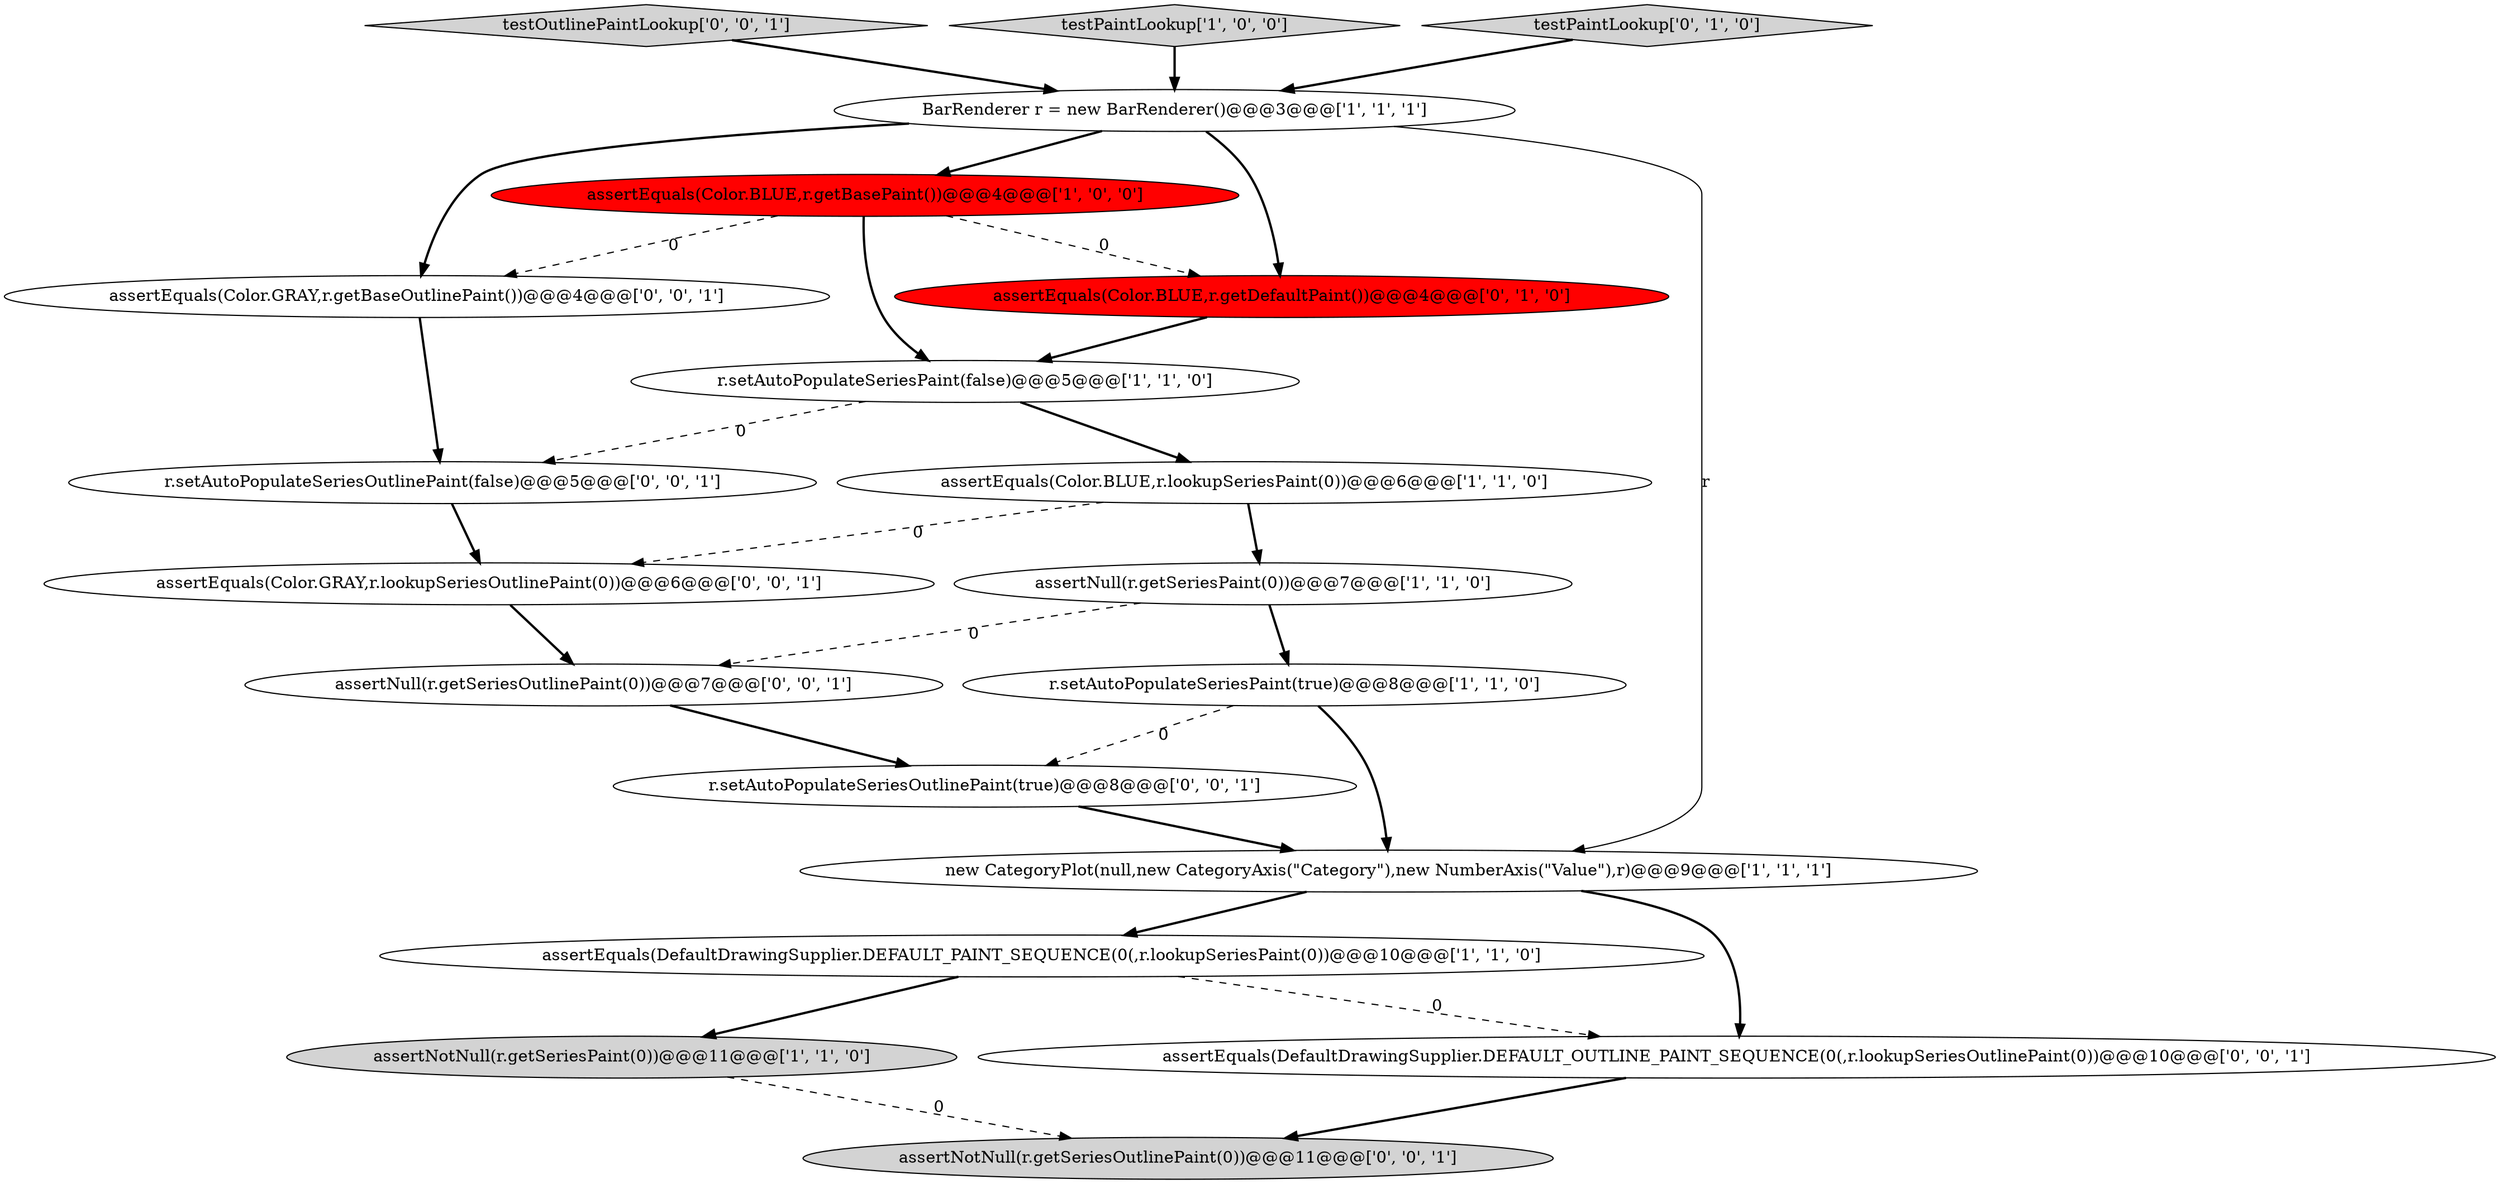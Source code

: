 digraph {
1 [style = filled, label = "r.setAutoPopulateSeriesPaint(true)@@@8@@@['1', '1', '0']", fillcolor = white, shape = ellipse image = "AAA0AAABBB1BBB"];
12 [style = filled, label = "r.setAutoPopulateSeriesOutlinePaint(true)@@@8@@@['0', '0', '1']", fillcolor = white, shape = ellipse image = "AAA0AAABBB3BBB"];
8 [style = filled, label = "assertNull(r.getSeriesPaint(0))@@@7@@@['1', '1', '0']", fillcolor = white, shape = ellipse image = "AAA0AAABBB1BBB"];
3 [style = filled, label = "assertNotNull(r.getSeriesPaint(0))@@@11@@@['1', '1', '0']", fillcolor = lightgray, shape = ellipse image = "AAA0AAABBB1BBB"];
14 [style = filled, label = "assertEquals(Color.GRAY,r.getBaseOutlinePaint())@@@4@@@['0', '0', '1']", fillcolor = white, shape = ellipse image = "AAA0AAABBB3BBB"];
17 [style = filled, label = "testOutlinePaintLookup['0', '0', '1']", fillcolor = lightgray, shape = diamond image = "AAA0AAABBB3BBB"];
16 [style = filled, label = "assertNotNull(r.getSeriesOutlinePaint(0))@@@11@@@['0', '0', '1']", fillcolor = lightgray, shape = ellipse image = "AAA0AAABBB3BBB"];
7 [style = filled, label = "assertEquals(Color.BLUE,r.getBasePaint())@@@4@@@['1', '0', '0']", fillcolor = red, shape = ellipse image = "AAA1AAABBB1BBB"];
6 [style = filled, label = "testPaintLookup['1', '0', '0']", fillcolor = lightgray, shape = diamond image = "AAA0AAABBB1BBB"];
9 [style = filled, label = "assertEquals(DefaultDrawingSupplier.DEFAULT_PAINT_SEQUENCE(0(,r.lookupSeriesPaint(0))@@@10@@@['1', '1', '0']", fillcolor = white, shape = ellipse image = "AAA0AAABBB1BBB"];
2 [style = filled, label = "new CategoryPlot(null,new CategoryAxis(\"Category\"),new NumberAxis(\"Value\"),r)@@@9@@@['1', '1', '1']", fillcolor = white, shape = ellipse image = "AAA0AAABBB1BBB"];
5 [style = filled, label = "r.setAutoPopulateSeriesPaint(false)@@@5@@@['1', '1', '0']", fillcolor = white, shape = ellipse image = "AAA0AAABBB1BBB"];
11 [style = filled, label = "testPaintLookup['0', '1', '0']", fillcolor = lightgray, shape = diamond image = "AAA0AAABBB2BBB"];
13 [style = filled, label = "assertEquals(DefaultDrawingSupplier.DEFAULT_OUTLINE_PAINT_SEQUENCE(0(,r.lookupSeriesOutlinePaint(0))@@@10@@@['0', '0', '1']", fillcolor = white, shape = ellipse image = "AAA0AAABBB3BBB"];
10 [style = filled, label = "assertEquals(Color.BLUE,r.getDefaultPaint())@@@4@@@['0', '1', '0']", fillcolor = red, shape = ellipse image = "AAA1AAABBB2BBB"];
15 [style = filled, label = "r.setAutoPopulateSeriesOutlinePaint(false)@@@5@@@['0', '0', '1']", fillcolor = white, shape = ellipse image = "AAA0AAABBB3BBB"];
19 [style = filled, label = "assertNull(r.getSeriesOutlinePaint(0))@@@7@@@['0', '0', '1']", fillcolor = white, shape = ellipse image = "AAA0AAABBB3BBB"];
0 [style = filled, label = "assertEquals(Color.BLUE,r.lookupSeriesPaint(0))@@@6@@@['1', '1', '0']", fillcolor = white, shape = ellipse image = "AAA0AAABBB1BBB"];
18 [style = filled, label = "assertEquals(Color.GRAY,r.lookupSeriesOutlinePaint(0))@@@6@@@['0', '0', '1']", fillcolor = white, shape = ellipse image = "AAA0AAABBB3BBB"];
4 [style = filled, label = "BarRenderer r = new BarRenderer()@@@3@@@['1', '1', '1']", fillcolor = white, shape = ellipse image = "AAA0AAABBB1BBB"];
4->10 [style = bold, label=""];
8->19 [style = dashed, label="0"];
4->14 [style = bold, label=""];
19->12 [style = bold, label=""];
7->14 [style = dashed, label="0"];
11->4 [style = bold, label=""];
18->19 [style = bold, label=""];
2->9 [style = bold, label=""];
15->18 [style = bold, label=""];
13->16 [style = bold, label=""];
4->7 [style = bold, label=""];
2->13 [style = bold, label=""];
8->1 [style = bold, label=""];
1->12 [style = dashed, label="0"];
6->4 [style = bold, label=""];
12->2 [style = bold, label=""];
7->5 [style = bold, label=""];
10->5 [style = bold, label=""];
5->0 [style = bold, label=""];
9->13 [style = dashed, label="0"];
0->8 [style = bold, label=""];
9->3 [style = bold, label=""];
7->10 [style = dashed, label="0"];
0->18 [style = dashed, label="0"];
14->15 [style = bold, label=""];
1->2 [style = bold, label=""];
5->15 [style = dashed, label="0"];
17->4 [style = bold, label=""];
3->16 [style = dashed, label="0"];
4->2 [style = solid, label="r"];
}
